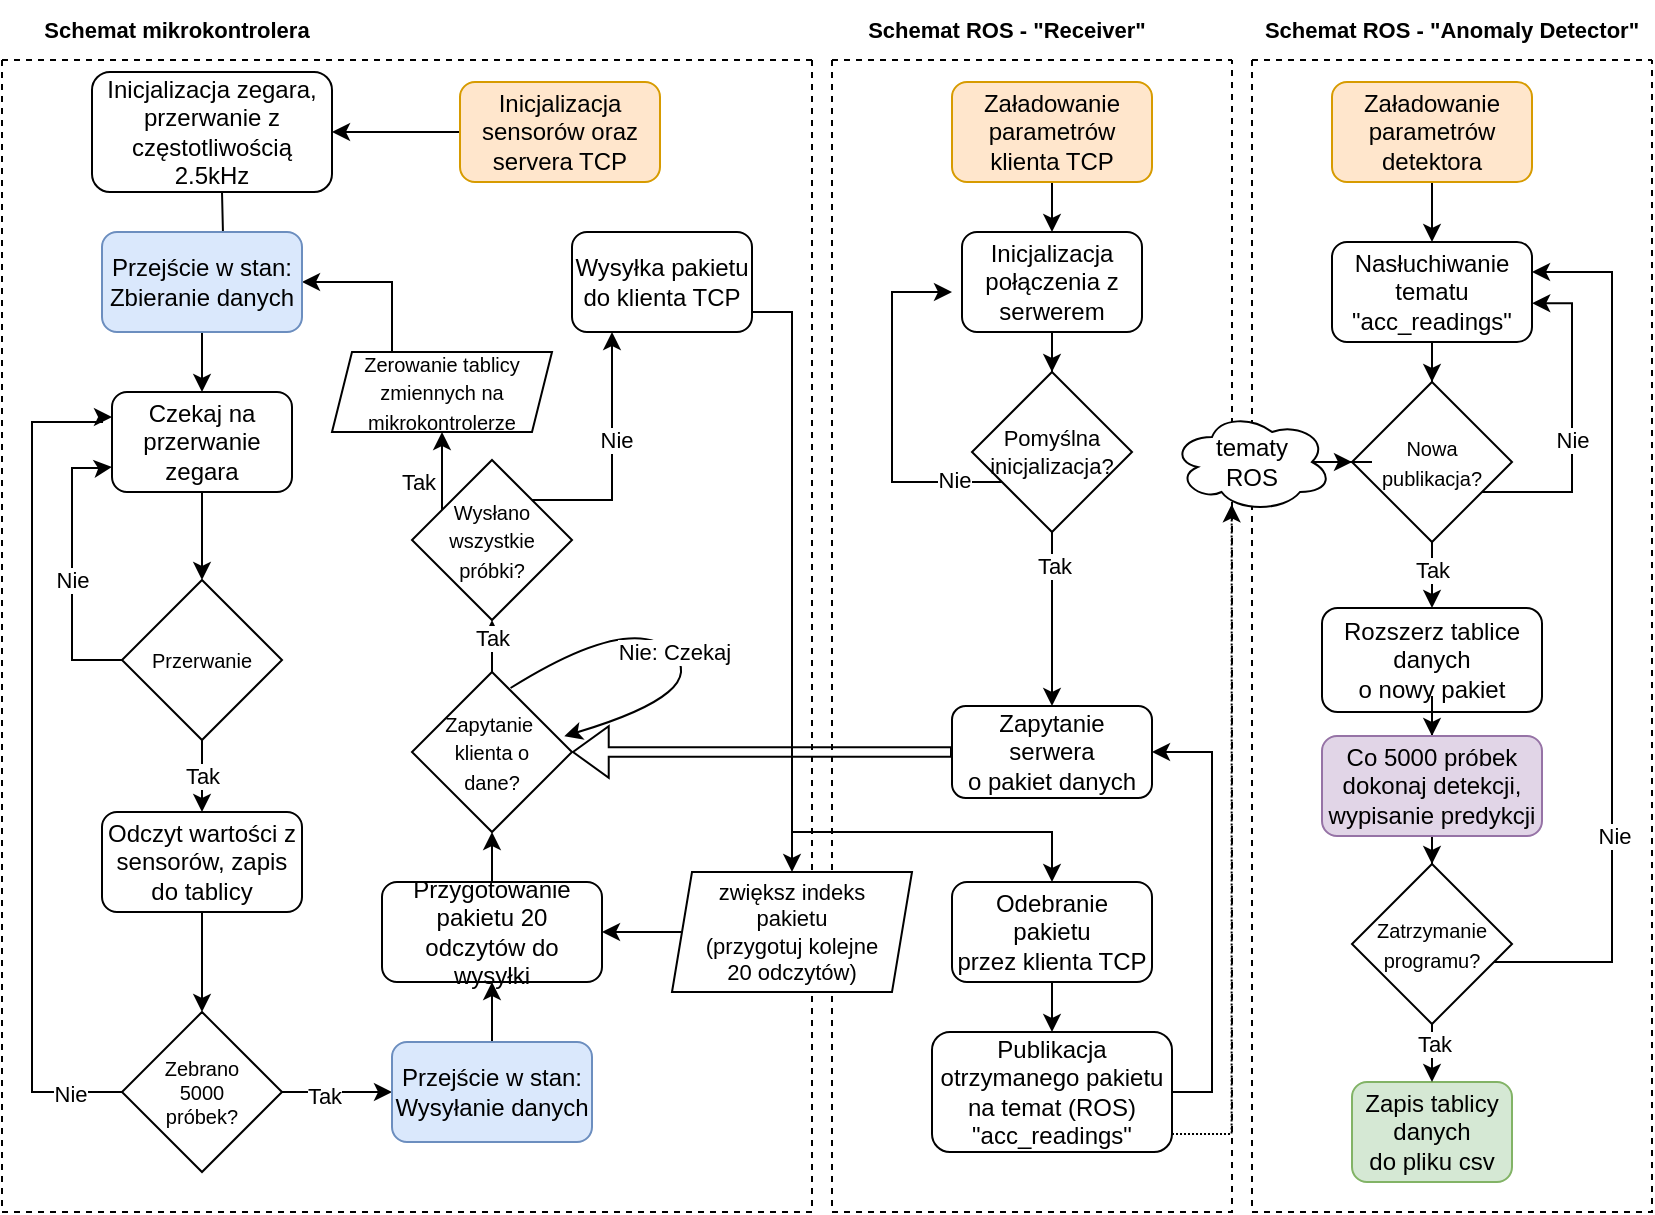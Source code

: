 <mxfile version="22.1.16" type="github">
  <diagram name="Page-1" id="szuRNDVLsLvM3TpF7tbm">
    <mxGraphModel dx="1434" dy="822" grid="1" gridSize="10" guides="1" tooltips="1" connect="1" arrows="1" fold="1" page="1" pageScale="1" pageWidth="827" pageHeight="1169" math="0" shadow="0">
      <root>
        <mxCell id="0" />
        <mxCell id="1" parent="0" />
        <mxCell id="YvhHN6MGzsYrN-ffTxQS-4" value="" style="swimlane;startSize=0;dashed=1;" vertex="1" parent="1">
          <mxGeometry y="154" width="405" height="576" as="geometry">
            <mxRectangle x="710" y="154" width="50" height="40" as="alternateBounds" />
          </mxGeometry>
        </mxCell>
        <mxCell id="YvhHN6MGzsYrN-ffTxQS-2" value="" style="swimlane;startSize=0;dashed=1;" vertex="1" parent="1">
          <mxGeometry x="415" y="154" width="200" height="576" as="geometry">
            <mxRectangle x="710" y="154" width="50" height="40" as="alternateBounds" />
          </mxGeometry>
        </mxCell>
        <mxCell id="YvhHN6MGzsYrN-ffTxQS-1" value="" style="swimlane;startSize=0;dashed=1;" vertex="1" parent="1">
          <mxGeometry x="625" y="154" width="200" height="576" as="geometry">
            <mxRectangle x="710" y="154" width="50" height="40" as="alternateBounds" />
          </mxGeometry>
        </mxCell>
        <mxCell id="pE1P7HuGi9HatpFTLg0J-5" value="" style="edgeStyle=orthogonalEdgeStyle;rounded=0;orthogonalLoop=1;jettySize=auto;html=1;" parent="1" source="pE1P7HuGi9HatpFTLg0J-1" target="pE1P7HuGi9HatpFTLg0J-4" edge="1">
          <mxGeometry relative="1" as="geometry" />
        </mxCell>
        <mxCell id="pE1P7HuGi9HatpFTLg0J-1" value="Inicjalizacja&lt;br&gt;&lt;div&gt;sensorów oraz&lt;/div&gt;&lt;div&gt;servera TCP&lt;br&gt;&lt;/div&gt;" style="rounded=1;whiteSpace=wrap;html=1;fillColor=#ffe6cc;strokeColor=#d79b00;" parent="1" vertex="1">
          <mxGeometry x="229" y="165" width="100" height="50" as="geometry" />
        </mxCell>
        <mxCell id="pE1P7HuGi9HatpFTLg0J-65" style="edgeStyle=orthogonalEdgeStyle;rounded=0;orthogonalLoop=1;jettySize=auto;html=1;entryX=0.5;entryY=0;entryDx=0;entryDy=0;" parent="1" source="pE1P7HuGi9HatpFTLg0J-2" target="pE1P7HuGi9HatpFTLg0J-35" edge="1">
          <mxGeometry relative="1" as="geometry" />
        </mxCell>
        <mxCell id="pE1P7HuGi9HatpFTLg0J-2" value="Załadowanie&lt;br&gt;parametrów klienta TCP" style="rounded=1;whiteSpace=wrap;html=1;fillColor=#ffe6cc;strokeColor=#d79b00;" parent="1" vertex="1">
          <mxGeometry x="475" y="165" width="100" height="50" as="geometry" />
        </mxCell>
        <mxCell id="pE1P7HuGi9HatpFTLg0J-84" style="edgeStyle=orthogonalEdgeStyle;rounded=0;orthogonalLoop=1;jettySize=auto;html=1;entryX=0.5;entryY=0;entryDx=0;entryDy=0;" parent="1" source="pE1P7HuGi9HatpFTLg0J-3" target="pE1P7HuGi9HatpFTLg0J-67" edge="1">
          <mxGeometry relative="1" as="geometry" />
        </mxCell>
        <mxCell id="pE1P7HuGi9HatpFTLg0J-3" value="Załadowanie parametrów&lt;br&gt;detektora" style="rounded=1;whiteSpace=wrap;html=1;fillColor=#ffe6cc;strokeColor=#d79b00;" parent="1" vertex="1">
          <mxGeometry x="665" y="165" width="100" height="50" as="geometry" />
        </mxCell>
        <mxCell id="pE1P7HuGi9HatpFTLg0J-9" value="" style="edgeStyle=orthogonalEdgeStyle;rounded=0;orthogonalLoop=1;jettySize=auto;html=1;" parent="1" source="pE1P7HuGi9HatpFTLg0J-57" target="pE1P7HuGi9HatpFTLg0J-8" edge="1">
          <mxGeometry relative="1" as="geometry" />
        </mxCell>
        <mxCell id="pE1P7HuGi9HatpFTLg0J-4" value="&lt;div&gt;Inicjalizacja zegara,&lt;/div&gt;&lt;div&gt;przerwanie z&lt;/div&gt;&lt;div&gt;częstotliwością 2.5kHz&lt;br&gt;&lt;/div&gt;" style="rounded=1;whiteSpace=wrap;html=1;" parent="1" vertex="1">
          <mxGeometry x="45" y="160" width="120" height="60" as="geometry" />
        </mxCell>
        <mxCell id="pE1P7HuGi9HatpFTLg0J-11" value="" style="edgeStyle=orthogonalEdgeStyle;rounded=0;orthogonalLoop=1;jettySize=auto;html=1;" parent="1" source="pE1P7HuGi9HatpFTLg0J-8" target="pE1P7HuGi9HatpFTLg0J-10" edge="1">
          <mxGeometry relative="1" as="geometry" />
        </mxCell>
        <mxCell id="pE1P7HuGi9HatpFTLg0J-8" value="Czekaj na przerwanie&lt;br&gt;zegara" style="rounded=1;whiteSpace=wrap;html=1;" parent="1" vertex="1">
          <mxGeometry x="55" y="320" width="90" height="50" as="geometry" />
        </mxCell>
        <mxCell id="pE1P7HuGi9HatpFTLg0J-12" style="edgeStyle=orthogonalEdgeStyle;rounded=0;orthogonalLoop=1;jettySize=auto;html=1;entryX=0;entryY=0.75;entryDx=0;entryDy=0;exitX=0;exitY=0.5;exitDx=0;exitDy=0;" parent="1" source="pE1P7HuGi9HatpFTLg0J-10" target="pE1P7HuGi9HatpFTLg0J-8" edge="1">
          <mxGeometry relative="1" as="geometry">
            <Array as="points">
              <mxPoint x="35" y="454" />
              <mxPoint x="35" y="358" />
              <mxPoint x="50" y="358" />
            </Array>
          </mxGeometry>
        </mxCell>
        <mxCell id="pE1P7HuGi9HatpFTLg0J-13" value="Nie" style="edgeLabel;html=1;align=center;verticalAlign=middle;resizable=0;points=[];" parent="pE1P7HuGi9HatpFTLg0J-12" vertex="1" connectable="0">
          <mxGeometry x="-0.071" relative="1" as="geometry">
            <mxPoint as="offset" />
          </mxGeometry>
        </mxCell>
        <mxCell id="pE1P7HuGi9HatpFTLg0J-15" value="" style="edgeStyle=orthogonalEdgeStyle;rounded=0;orthogonalLoop=1;jettySize=auto;html=1;" parent="1" source="pE1P7HuGi9HatpFTLg0J-10" target="pE1P7HuGi9HatpFTLg0J-14" edge="1">
          <mxGeometry relative="1" as="geometry" />
        </mxCell>
        <mxCell id="pE1P7HuGi9HatpFTLg0J-18" value="Tak" style="edgeLabel;html=1;align=center;verticalAlign=middle;resizable=0;points=[];" parent="pE1P7HuGi9HatpFTLg0J-15" vertex="1" connectable="0">
          <mxGeometry x="0.691" y="2" relative="1" as="geometry">
            <mxPoint x="-2" y="-11" as="offset" />
          </mxGeometry>
        </mxCell>
        <mxCell id="pE1P7HuGi9HatpFTLg0J-10" value="&lt;font style=&quot;font-size: 10px;&quot;&gt;Przerwanie&lt;/font&gt;" style="rhombus;whiteSpace=wrap;html=1;" parent="1" vertex="1">
          <mxGeometry x="60" y="414" width="80" height="80" as="geometry" />
        </mxCell>
        <mxCell id="pE1P7HuGi9HatpFTLg0J-17" value="" style="edgeStyle=orthogonalEdgeStyle;rounded=0;orthogonalLoop=1;jettySize=auto;html=1;" parent="1" source="pE1P7HuGi9HatpFTLg0J-14" target="pE1P7HuGi9HatpFTLg0J-16" edge="1">
          <mxGeometry relative="1" as="geometry" />
        </mxCell>
        <mxCell id="pE1P7HuGi9HatpFTLg0J-14" value="&lt;div&gt;Odczyt wartości z &lt;br&gt;&lt;/div&gt;&lt;div&gt;sensorów, zapis do tablicy&lt;br&gt;&lt;/div&gt;" style="rounded=1;whiteSpace=wrap;html=1;" parent="1" vertex="1">
          <mxGeometry x="50" y="530" width="100" height="50" as="geometry" />
        </mxCell>
        <mxCell id="pE1P7HuGi9HatpFTLg0J-19" style="edgeStyle=orthogonalEdgeStyle;rounded=0;orthogonalLoop=1;jettySize=auto;html=1;entryX=0;entryY=0.25;entryDx=0;entryDy=0;" parent="1" source="pE1P7HuGi9HatpFTLg0J-16" target="pE1P7HuGi9HatpFTLg0J-8" edge="1">
          <mxGeometry relative="1" as="geometry">
            <Array as="points">
              <mxPoint x="15" y="670" />
              <mxPoint x="15" y="335" />
              <mxPoint x="50" y="335" />
            </Array>
          </mxGeometry>
        </mxCell>
        <mxCell id="pE1P7HuGi9HatpFTLg0J-20" value="Nie" style="edgeLabel;html=1;align=center;verticalAlign=middle;resizable=0;points=[];" parent="pE1P7HuGi9HatpFTLg0J-19" vertex="1" connectable="0">
          <mxGeometry x="-0.875" y="1" relative="1" as="geometry">
            <mxPoint as="offset" />
          </mxGeometry>
        </mxCell>
        <mxCell id="pE1P7HuGi9HatpFTLg0J-22" value="" style="edgeStyle=orthogonalEdgeStyle;rounded=0;orthogonalLoop=1;jettySize=auto;html=1;" parent="1" source="pE1P7HuGi9HatpFTLg0J-16" target="pE1P7HuGi9HatpFTLg0J-21" edge="1">
          <mxGeometry relative="1" as="geometry" />
        </mxCell>
        <mxCell id="pE1P7HuGi9HatpFTLg0J-23" value="Tak" style="edgeLabel;html=1;align=center;verticalAlign=middle;resizable=0;points=[];" parent="pE1P7HuGi9HatpFTLg0J-22" vertex="1" connectable="0">
          <mxGeometry x="-0.257" y="-2" relative="1" as="geometry">
            <mxPoint as="offset" />
          </mxGeometry>
        </mxCell>
        <mxCell id="pE1P7HuGi9HatpFTLg0J-16" value="&lt;div style=&quot;font-size: 10px;&quot;&gt;&lt;font style=&quot;font-size: 10px;&quot;&gt;Zebrano&lt;/font&gt;&lt;/div&gt;&lt;div style=&quot;font-size: 10px;&quot;&gt;&lt;font style=&quot;font-size: 10px;&quot;&gt;5000&lt;/font&gt;&lt;/div&gt;&lt;div style=&quot;font-size: 10px;&quot;&gt;&lt;font style=&quot;font-size: 10px;&quot;&gt;próbek?&lt;font style=&quot;font-size: 10px;&quot;&gt;&lt;br&gt;&lt;/font&gt;&lt;/font&gt;&lt;/div&gt;" style="rhombus;whiteSpace=wrap;html=1;" parent="1" vertex="1">
          <mxGeometry x="60" y="630" width="80" height="80" as="geometry" />
        </mxCell>
        <mxCell id="pE1P7HuGi9HatpFTLg0J-25" value="" style="edgeStyle=orthogonalEdgeStyle;rounded=0;orthogonalLoop=1;jettySize=auto;html=1;" parent="1" source="pE1P7HuGi9HatpFTLg0J-21" target="pE1P7HuGi9HatpFTLg0J-24" edge="1">
          <mxGeometry relative="1" as="geometry" />
        </mxCell>
        <mxCell id="pE1P7HuGi9HatpFTLg0J-21" value="&lt;div&gt;Przejście w stan:&lt;/div&gt;&lt;div&gt;Wysyłanie danych&lt;br&gt;&lt;/div&gt;" style="rounded=1;whiteSpace=wrap;html=1;fillColor=#dae8fc;strokeColor=#6c8ebf;" parent="1" vertex="1">
          <mxGeometry x="195" y="645" width="100" height="50" as="geometry" />
        </mxCell>
        <mxCell id="pE1P7HuGi9HatpFTLg0J-30" value="" style="edgeStyle=orthogonalEdgeStyle;rounded=0;orthogonalLoop=1;jettySize=auto;html=1;" parent="1" source="pE1P7HuGi9HatpFTLg0J-24" target="pE1P7HuGi9HatpFTLg0J-29" edge="1">
          <mxGeometry relative="1" as="geometry" />
        </mxCell>
        <mxCell id="pE1P7HuGi9HatpFTLg0J-24" value="Przygotowanie pakietu 20 odczytów do wysyłki" style="rounded=1;whiteSpace=wrap;html=1;" parent="1" vertex="1">
          <mxGeometry x="190" y="565" width="110" height="50" as="geometry" />
        </mxCell>
        <mxCell id="pE1P7HuGi9HatpFTLg0J-34" value="" style="edgeStyle=orthogonalEdgeStyle;rounded=0;orthogonalLoop=1;jettySize=auto;html=1;exitX=1;exitY=0;exitDx=0;exitDy=0;" parent="1" source="pE1P7HuGi9HatpFTLg0J-53" target="pE1P7HuGi9HatpFTLg0J-33" edge="1">
          <mxGeometry relative="1" as="geometry">
            <Array as="points">
              <mxPoint x="305" y="374" />
            </Array>
          </mxGeometry>
        </mxCell>
        <mxCell id="pE1P7HuGi9HatpFTLg0J-42" value="Nie" style="edgeLabel;html=1;align=center;verticalAlign=middle;resizable=0;points=[];" parent="pE1P7HuGi9HatpFTLg0J-34" vertex="1" connectable="0">
          <mxGeometry x="0.133" y="-2" relative="1" as="geometry">
            <mxPoint as="offset" />
          </mxGeometry>
        </mxCell>
        <mxCell id="pE1P7HuGi9HatpFTLg0J-29" value="&lt;div&gt;&lt;font style=&quot;font-size: 10px;&quot;&gt;Zapytanie&amp;nbsp;&lt;/font&gt;&lt;/div&gt;&lt;div&gt;&lt;font style=&quot;font-size: 10px;&quot;&gt;klienta o &lt;/font&gt;&lt;/div&gt;&lt;font style=&quot;font-size: 10px;&quot;&gt;dane?&lt;br&gt;&lt;/font&gt;" style="rhombus;whiteSpace=wrap;html=1;" parent="1" vertex="1">
          <mxGeometry x="205" y="460" width="80" height="80" as="geometry" />
        </mxCell>
        <mxCell id="pE1P7HuGi9HatpFTLg0J-31" value="" style="curved=1;endArrow=classic;html=1;rounded=0;exitX=0.616;exitY=0.1;exitDx=0;exitDy=0;entryX=0.952;entryY=0.401;entryDx=0;entryDy=0;entryPerimeter=0;exitPerimeter=0;" parent="1" source="pE1P7HuGi9HatpFTLg0J-29" target="pE1P7HuGi9HatpFTLg0J-29" edge="1">
          <mxGeometry width="50" height="50" relative="1" as="geometry">
            <mxPoint x="315" y="440" as="sourcePoint" />
            <mxPoint x="365" y="390" as="targetPoint" />
            <Array as="points">
              <mxPoint x="315" y="430" />
              <mxPoint x="355" y="470" />
            </Array>
          </mxGeometry>
        </mxCell>
        <mxCell id="pE1P7HuGi9HatpFTLg0J-32" value="Nie: Czekaj" style="edgeLabel;html=1;align=center;verticalAlign=middle;resizable=0;points=[];" parent="pE1P7HuGi9HatpFTLg0J-31" vertex="1" connectable="0">
          <mxGeometry x="-0.026" y="1" relative="1" as="geometry">
            <mxPoint as="offset" />
          </mxGeometry>
        </mxCell>
        <mxCell id="pE1P7HuGi9HatpFTLg0J-46" style="edgeStyle=orthogonalEdgeStyle;rounded=0;orthogonalLoop=1;jettySize=auto;html=1;entryX=0.5;entryY=0;entryDx=0;entryDy=0;" parent="1" source="pE1P7HuGi9HatpFTLg0J-33" target="pE1P7HuGi9HatpFTLg0J-45" edge="1">
          <mxGeometry relative="1" as="geometry">
            <Array as="points">
              <mxPoint x="395" y="280" />
              <mxPoint x="395" y="540" />
              <mxPoint x="525" y="540" />
            </Array>
          </mxGeometry>
        </mxCell>
        <mxCell id="pE1P7HuGi9HatpFTLg0J-48" style="edgeStyle=orthogonalEdgeStyle;rounded=0;orthogonalLoop=1;jettySize=auto;html=1;exitX=1;exitY=0.5;exitDx=0;exitDy=0;entryX=0.5;entryY=0;entryDx=0;entryDy=0;" parent="1" source="pE1P7HuGi9HatpFTLg0J-33" target="pE1P7HuGi9HatpFTLg0J-47" edge="1">
          <mxGeometry relative="1" as="geometry">
            <Array as="points">
              <mxPoint x="355" y="265" />
              <mxPoint x="355" y="280" />
              <mxPoint x="395" y="280" />
            </Array>
          </mxGeometry>
        </mxCell>
        <mxCell id="pE1P7HuGi9HatpFTLg0J-33" value="&lt;div&gt;Wysyłka pakietu&lt;/div&gt;&lt;div&gt;do klienta TCP&lt;/div&gt;" style="rounded=1;whiteSpace=wrap;html=1;" parent="1" vertex="1">
          <mxGeometry x="285" y="240" width="90" height="50" as="geometry" />
        </mxCell>
        <mxCell id="pE1P7HuGi9HatpFTLg0J-37" value="" style="edgeStyle=orthogonalEdgeStyle;rounded=0;orthogonalLoop=1;jettySize=auto;html=1;" parent="1" source="pE1P7HuGi9HatpFTLg0J-35" target="pE1P7HuGi9HatpFTLg0J-36" edge="1">
          <mxGeometry relative="1" as="geometry" />
        </mxCell>
        <mxCell id="pE1P7HuGi9HatpFTLg0J-35" value="Inicjalizacja połączenia z serwerem" style="rounded=1;whiteSpace=wrap;html=1;" parent="1" vertex="1">
          <mxGeometry x="480" y="240" width="90" height="50" as="geometry" />
        </mxCell>
        <mxCell id="pE1P7HuGi9HatpFTLg0J-38" style="edgeStyle=orthogonalEdgeStyle;rounded=0;orthogonalLoop=1;jettySize=auto;html=1;" parent="1" source="pE1P7HuGi9HatpFTLg0J-36" edge="1">
          <mxGeometry relative="1" as="geometry">
            <mxPoint x="475" y="270" as="targetPoint" />
            <Array as="points">
              <mxPoint x="445" y="365" />
              <mxPoint x="445" y="270" />
            </Array>
          </mxGeometry>
        </mxCell>
        <mxCell id="pE1P7HuGi9HatpFTLg0J-39" value="Nie" style="edgeLabel;html=1;align=center;verticalAlign=middle;resizable=0;points=[];" parent="pE1P7HuGi9HatpFTLg0J-38" vertex="1" connectable="0">
          <mxGeometry x="-0.733" y="-1" relative="1" as="geometry">
            <mxPoint as="offset" />
          </mxGeometry>
        </mxCell>
        <mxCell id="pE1P7HuGi9HatpFTLg0J-43" value="" style="edgeStyle=orthogonalEdgeStyle;rounded=0;orthogonalLoop=1;jettySize=auto;html=1;" parent="1" source="pE1P7HuGi9HatpFTLg0J-36" target="pE1P7HuGi9HatpFTLg0J-40" edge="1">
          <mxGeometry relative="1" as="geometry" />
        </mxCell>
        <mxCell id="pE1P7HuGi9HatpFTLg0J-44" value="Tak" style="edgeLabel;html=1;align=center;verticalAlign=middle;resizable=0;points=[];" parent="pE1P7HuGi9HatpFTLg0J-43" vertex="1" connectable="0">
          <mxGeometry x="-0.608" y="1" relative="1" as="geometry">
            <mxPoint as="offset" />
          </mxGeometry>
        </mxCell>
        <mxCell id="pE1P7HuGi9HatpFTLg0J-36" value="&lt;div style=&quot;font-size: 11px;&quot;&gt;&lt;font style=&quot;font-size: 11px;&quot;&gt;Pomyślna&lt;/font&gt;&lt;/div&gt;&lt;div style=&quot;font-size: 11px;&quot;&gt;&lt;font style=&quot;font-size: 11px;&quot;&gt;inicjalizacja?&lt;font style=&quot;font-size: 11px;&quot;&gt;&lt;br&gt;&lt;/font&gt;&lt;/font&gt;&lt;/div&gt;" style="rhombus;whiteSpace=wrap;html=1;" parent="1" vertex="1">
          <mxGeometry x="485" y="310" width="80" height="80" as="geometry" />
        </mxCell>
        <mxCell id="pE1P7HuGi9HatpFTLg0J-41" value="" style="edgeStyle=orthogonalEdgeStyle;rounded=0;orthogonalLoop=1;jettySize=auto;html=1;shape=flexArrow;width=4.828;endSize=5.621;" parent="1" source="pE1P7HuGi9HatpFTLg0J-40" target="pE1P7HuGi9HatpFTLg0J-29" edge="1">
          <mxGeometry relative="1" as="geometry" />
        </mxCell>
        <mxCell id="pE1P7HuGi9HatpFTLg0J-40" value="&lt;div&gt;Zapytanie serwera&lt;/div&gt;&lt;div&gt;o pakiet danych&lt;br&gt;&lt;/div&gt;" style="rounded=1;whiteSpace=wrap;html=1;" parent="1" vertex="1">
          <mxGeometry x="475" y="477" width="100" height="46" as="geometry" />
        </mxCell>
        <mxCell id="pE1P7HuGi9HatpFTLg0J-51" value="" style="edgeStyle=orthogonalEdgeStyle;rounded=0;orthogonalLoop=1;jettySize=auto;html=1;" parent="1" source="pE1P7HuGi9HatpFTLg0J-45" target="pE1P7HuGi9HatpFTLg0J-50" edge="1">
          <mxGeometry relative="1" as="geometry" />
        </mxCell>
        <mxCell id="pE1P7HuGi9HatpFTLg0J-45" value="Odebranie pakietu&lt;br&gt;przez klienta TCP" style="rounded=1;whiteSpace=wrap;html=1;" parent="1" vertex="1">
          <mxGeometry x="475" y="565" width="100" height="50" as="geometry" />
        </mxCell>
        <mxCell id="pE1P7HuGi9HatpFTLg0J-49" value="" style="edgeStyle=orthogonalEdgeStyle;rounded=0;orthogonalLoop=1;jettySize=auto;html=1;" parent="1" source="pE1P7HuGi9HatpFTLg0J-47" target="pE1P7HuGi9HatpFTLg0J-24" edge="1">
          <mxGeometry relative="1" as="geometry" />
        </mxCell>
        <mxCell id="pE1P7HuGi9HatpFTLg0J-47" value="&lt;div style=&quot;font-size: 11px;&quot;&gt;&lt;font style=&quot;font-size: 11px;&quot;&gt;zwiększ indeks&lt;/font&gt;&lt;/div&gt;&lt;div style=&quot;font-size: 11px;&quot;&gt;&lt;font style=&quot;font-size: 11px;&quot;&gt;pakietu&lt;br&gt;(przygotuj kolejne&lt;/font&gt;&lt;/div&gt;&lt;div style=&quot;font-size: 11px;&quot;&gt;&lt;font style=&quot;font-size: 11px;&quot;&gt;20 odczytów)&lt;font style=&quot;font-size: 11px;&quot;&gt;&lt;br&gt;&lt;/font&gt;&lt;/font&gt;&lt;/div&gt;" style="shape=parallelogram;perimeter=parallelogramPerimeter;whiteSpace=wrap;html=1;fixedSize=1;size=10.0;" parent="1" vertex="1">
          <mxGeometry x="335" y="560" width="120" height="60" as="geometry" />
        </mxCell>
        <mxCell id="pE1P7HuGi9HatpFTLg0J-52" style="edgeStyle=orthogonalEdgeStyle;rounded=0;orthogonalLoop=1;jettySize=auto;html=1;entryX=1;entryY=0.5;entryDx=0;entryDy=0;" parent="1" source="pE1P7HuGi9HatpFTLg0J-50" target="pE1P7HuGi9HatpFTLg0J-40" edge="1">
          <mxGeometry relative="1" as="geometry">
            <Array as="points">
              <mxPoint x="605" y="670" />
              <mxPoint x="605" y="500" />
            </Array>
          </mxGeometry>
        </mxCell>
        <mxCell id="pE1P7HuGi9HatpFTLg0J-50" value="&lt;div&gt;Publikacja otrzymanego pakietu&lt;/div&gt;&lt;div&gt;na temat (ROS) &quot;acc_readings&quot;&lt;br&gt;&lt;/div&gt;" style="rounded=1;whiteSpace=wrap;html=1;" parent="1" vertex="1">
          <mxGeometry x="465" y="640" width="120" height="60" as="geometry" />
        </mxCell>
        <mxCell id="pE1P7HuGi9HatpFTLg0J-54" value="" style="edgeStyle=orthogonalEdgeStyle;rounded=0;orthogonalLoop=1;jettySize=auto;html=1;" parent="1" source="pE1P7HuGi9HatpFTLg0J-29" target="pE1P7HuGi9HatpFTLg0J-53" edge="1">
          <mxGeometry relative="1" as="geometry">
            <mxPoint x="295" y="414" as="sourcePoint" />
            <mxPoint x="295" y="300" as="targetPoint" />
          </mxGeometry>
        </mxCell>
        <mxCell id="pE1P7HuGi9HatpFTLg0J-56" value="Tak" style="edgeLabel;html=1;align=center;verticalAlign=middle;resizable=0;points=[];" parent="pE1P7HuGi9HatpFTLg0J-54" vertex="1" connectable="0">
          <mxGeometry x="-0.354" relative="1" as="geometry">
            <mxPoint as="offset" />
          </mxGeometry>
        </mxCell>
        <mxCell id="pE1P7HuGi9HatpFTLg0J-59" style="edgeStyle=orthogonalEdgeStyle;rounded=0;orthogonalLoop=1;jettySize=auto;html=1;entryX=1;entryY=0.5;entryDx=0;entryDy=0;exitX=0.5;exitY=0;exitDx=0;exitDy=0;" parent="1" source="pE1P7HuGi9HatpFTLg0J-63" target="pE1P7HuGi9HatpFTLg0J-57" edge="1">
          <mxGeometry relative="1" as="geometry">
            <Array as="points">
              <mxPoint x="195" y="300" />
              <mxPoint x="195" y="265" />
            </Array>
          </mxGeometry>
        </mxCell>
        <mxCell id="pE1P7HuGi9HatpFTLg0J-53" value="&lt;font style=&quot;font-size: 10px;&quot;&gt;Wysłano&lt;br&gt;wszystkie&lt;br&gt;próbki?&lt;/font&gt;" style="rhombus;whiteSpace=wrap;html=1;" parent="1" vertex="1">
          <mxGeometry x="205" y="354" width="80" height="80" as="geometry" />
        </mxCell>
        <mxCell id="pE1P7HuGi9HatpFTLg0J-58" value="" style="edgeStyle=orthogonalEdgeStyle;rounded=0;orthogonalLoop=1;jettySize=auto;html=1;" parent="1" target="pE1P7HuGi9HatpFTLg0J-57" edge="1">
          <mxGeometry relative="1" as="geometry">
            <mxPoint x="110" y="220" as="sourcePoint" />
            <mxPoint x="110" y="320" as="targetPoint" />
          </mxGeometry>
        </mxCell>
        <mxCell id="pE1P7HuGi9HatpFTLg0J-57" value="&lt;div&gt;Przejście w stan:&lt;/div&gt;&lt;div&gt;Zbieranie danych&lt;br&gt;&lt;/div&gt;" style="rounded=1;whiteSpace=wrap;html=1;fillColor=#dae8fc;strokeColor=#6c8ebf;" parent="1" vertex="1">
          <mxGeometry x="50" y="240" width="100" height="50" as="geometry" />
        </mxCell>
        <mxCell id="pE1P7HuGi9HatpFTLg0J-61" value="" style="edgeStyle=orthogonalEdgeStyle;rounded=0;orthogonalLoop=1;jettySize=auto;html=1;entryX=0.5;entryY=1;entryDx=0;entryDy=0;" parent="1" source="pE1P7HuGi9HatpFTLg0J-53" target="pE1P7HuGi9HatpFTLg0J-63" edge="1">
          <mxGeometry relative="1" as="geometry">
            <mxPoint x="255" y="374" as="sourcePoint" />
            <mxPoint x="205" y="390" as="targetPoint" />
            <Array as="points">
              <mxPoint x="220" y="370" />
            </Array>
          </mxGeometry>
        </mxCell>
        <mxCell id="pE1P7HuGi9HatpFTLg0J-62" value="Tak" style="edgeLabel;html=1;align=center;verticalAlign=middle;resizable=0;points=[];" parent="pE1P7HuGi9HatpFTLg0J-61" vertex="1" connectable="0">
          <mxGeometry x="-0.67" y="-2" relative="1" as="geometry">
            <mxPoint x="-14" y="-8" as="offset" />
          </mxGeometry>
        </mxCell>
        <mxCell id="pE1P7HuGi9HatpFTLg0J-63" value="&lt;font style=&quot;font-size: 10px;&quot;&gt;Zerowanie tablicy zmiennych na mikrokontrolerze&lt;br&gt;&lt;/font&gt;" style="shape=parallelogram;perimeter=parallelogramPerimeter;whiteSpace=wrap;html=1;fixedSize=1;size=10;" parent="1" vertex="1">
          <mxGeometry x="165" y="300" width="110" height="40" as="geometry" />
        </mxCell>
        <mxCell id="pE1P7HuGi9HatpFTLg0J-74" value="" style="edgeStyle=orthogonalEdgeStyle;rounded=0;orthogonalLoop=1;jettySize=auto;html=1;" parent="1" source="pE1P7HuGi9HatpFTLg0J-67" target="pE1P7HuGi9HatpFTLg0J-70" edge="1">
          <mxGeometry relative="1" as="geometry" />
        </mxCell>
        <mxCell id="pE1P7HuGi9HatpFTLg0J-67" value="&lt;div&gt;Nasłuchiwanie&lt;br&gt;&lt;/div&gt;&lt;div&gt;tematu&lt;br&gt;&quot;acc_readings&quot;&lt;br&gt;&lt;/div&gt;" style="rounded=1;whiteSpace=wrap;html=1;" parent="1" vertex="1">
          <mxGeometry x="665" y="245" width="100" height="50" as="geometry" />
        </mxCell>
        <mxCell id="pE1P7HuGi9HatpFTLg0J-75" style="edgeStyle=orthogonalEdgeStyle;rounded=0;orthogonalLoop=1;jettySize=auto;html=1;entryX=1.001;entryY=0.612;entryDx=0;entryDy=0;entryPerimeter=0;" parent="1" source="pE1P7HuGi9HatpFTLg0J-70" target="pE1P7HuGi9HatpFTLg0J-67" edge="1">
          <mxGeometry relative="1" as="geometry">
            <Array as="points">
              <mxPoint x="785" y="370" />
              <mxPoint x="785" y="276" />
            </Array>
          </mxGeometry>
        </mxCell>
        <mxCell id="pE1P7HuGi9HatpFTLg0J-76" value="Nie" style="edgeLabel;html=1;align=center;verticalAlign=middle;resizable=0;points=[];" parent="pE1P7HuGi9HatpFTLg0J-75" vertex="1" connectable="0">
          <mxGeometry x="-0.107" relative="1" as="geometry">
            <mxPoint as="offset" />
          </mxGeometry>
        </mxCell>
        <mxCell id="pE1P7HuGi9HatpFTLg0J-78" value="" style="edgeStyle=orthogonalEdgeStyle;rounded=0;orthogonalLoop=1;jettySize=auto;html=1;" parent="1" source="pE1P7HuGi9HatpFTLg0J-70" target="pE1P7HuGi9HatpFTLg0J-77" edge="1">
          <mxGeometry relative="1" as="geometry" />
        </mxCell>
        <mxCell id="pE1P7HuGi9HatpFTLg0J-86" value="Tak" style="edgeLabel;html=1;align=center;verticalAlign=middle;resizable=0;points=[];" parent="pE1P7HuGi9HatpFTLg0J-78" vertex="1" connectable="0">
          <mxGeometry x="0.65" relative="1" as="geometry">
            <mxPoint y="-11" as="offset" />
          </mxGeometry>
        </mxCell>
        <mxCell id="pE1P7HuGi9HatpFTLg0J-70" value="&lt;font style=&quot;font-size: 10px;&quot;&gt;Nowa publikacja?&lt;/font&gt;" style="rhombus;whiteSpace=wrap;html=1;" parent="1" vertex="1">
          <mxGeometry x="675" y="315" width="80" height="80" as="geometry" />
        </mxCell>
        <mxCell id="pE1P7HuGi9HatpFTLg0J-73" value="" style="edgeStyle=orthogonalEdgeStyle;rounded=0;orthogonalLoop=1;jettySize=auto;html=1;dashed=1;dashPattern=1 1;" parent="1" source="pE1P7HuGi9HatpFTLg0J-71" target="pE1P7HuGi9HatpFTLg0J-70" edge="1">
          <mxGeometry relative="1" as="geometry" />
        </mxCell>
        <mxCell id="pE1P7HuGi9HatpFTLg0J-71" value="tematy&lt;br&gt;ROS" style="ellipse;shape=cloud;whiteSpace=wrap;html=1;" parent="1" vertex="1">
          <mxGeometry x="585" y="330" width="80" height="50" as="geometry" />
        </mxCell>
        <mxCell id="pE1P7HuGi9HatpFTLg0J-72" style="edgeStyle=orthogonalEdgeStyle;rounded=0;orthogonalLoop=1;jettySize=auto;html=1;exitX=1;exitY=0.75;exitDx=0;exitDy=0;dashed=1;dashPattern=1 1;entryX=0.373;entryY=0.923;entryDx=0;entryDy=0;entryPerimeter=0;" parent="1" target="pE1P7HuGi9HatpFTLg0J-71" edge="1">
          <mxGeometry relative="1" as="geometry">
            <mxPoint x="585" y="691" as="sourcePoint" />
            <mxPoint x="615" y="389" as="targetPoint" />
            <Array as="points">
              <mxPoint x="615" y="691" />
            </Array>
          </mxGeometry>
        </mxCell>
        <mxCell id="pE1P7HuGi9HatpFTLg0J-80" value="" style="edgeStyle=orthogonalEdgeStyle;rounded=0;orthogonalLoop=1;jettySize=auto;html=1;entryX=0.5;entryY=0;entryDx=0;entryDy=0;" parent="1" source="pE1P7HuGi9HatpFTLg0J-91" target="pE1P7HuGi9HatpFTLg0J-82" edge="1">
          <mxGeometry relative="1" as="geometry">
            <mxPoint x="725" y="515" as="targetPoint" />
          </mxGeometry>
        </mxCell>
        <mxCell id="pE1P7HuGi9HatpFTLg0J-77" value="&lt;div&gt;Rozszerz tablice danych&lt;br&gt;&lt;/div&gt;&lt;div&gt;o nowy pakiet&lt;br&gt;&lt;/div&gt;" style="rounded=1;whiteSpace=wrap;html=1;" parent="1" vertex="1">
          <mxGeometry x="660" y="428" width="110" height="52" as="geometry" />
        </mxCell>
        <mxCell id="pE1P7HuGi9HatpFTLg0J-81" value="&lt;div&gt;Zapis tablicy danych&lt;/div&gt;&lt;div&gt;do pliku csv&lt;br&gt;&lt;/div&gt;" style="rounded=1;whiteSpace=wrap;html=1;fillColor=#d5e8d4;strokeColor=#82b366;" parent="1" vertex="1">
          <mxGeometry x="675" y="665" width="80" height="50" as="geometry" />
        </mxCell>
        <mxCell id="pE1P7HuGi9HatpFTLg0J-85" style="edgeStyle=orthogonalEdgeStyle;rounded=0;orthogonalLoop=1;jettySize=auto;html=1;" parent="1" source="pE1P7HuGi9HatpFTLg0J-82" edge="1">
          <mxGeometry relative="1" as="geometry">
            <mxPoint x="765" y="260" as="targetPoint" />
            <Array as="points">
              <mxPoint x="805" y="605" />
              <mxPoint x="805" y="260" />
            </Array>
          </mxGeometry>
        </mxCell>
        <mxCell id="pE1P7HuGi9HatpFTLg0J-88" value="Nie" style="edgeLabel;html=1;align=center;verticalAlign=middle;resizable=0;points=[];" parent="pE1P7HuGi9HatpFTLg0J-85" vertex="1" connectable="0">
          <mxGeometry x="-0.899" y="1" relative="1" as="geometry">
            <mxPoint x="37" y="-62" as="offset" />
          </mxGeometry>
        </mxCell>
        <mxCell id="pE1P7HuGi9HatpFTLg0J-94" value="" style="edgeStyle=orthogonalEdgeStyle;rounded=0;orthogonalLoop=1;jettySize=auto;html=1;" parent="1" source="pE1P7HuGi9HatpFTLg0J-82" target="pE1P7HuGi9HatpFTLg0J-81" edge="1">
          <mxGeometry relative="1" as="geometry" />
        </mxCell>
        <mxCell id="pE1P7HuGi9HatpFTLg0J-95" value="Tak" style="edgeLabel;html=1;align=center;verticalAlign=middle;resizable=0;points=[];" parent="pE1P7HuGi9HatpFTLg0J-94" vertex="1" connectable="0">
          <mxGeometry x="0.185" y="-1" relative="1" as="geometry">
            <mxPoint as="offset" />
          </mxGeometry>
        </mxCell>
        <mxCell id="pE1P7HuGi9HatpFTLg0J-82" value="&lt;font style=&quot;font-size: 10px;&quot;&gt;Zatrzymanie&lt;br&gt;programu?&lt;/font&gt;" style="rhombus;whiteSpace=wrap;html=1;" parent="1" vertex="1">
          <mxGeometry x="675" y="556" width="80" height="80" as="geometry" />
        </mxCell>
        <mxCell id="pE1P7HuGi9HatpFTLg0J-90" value="" style="edgeStyle=orthogonalEdgeStyle;rounded=0;orthogonalLoop=1;jettySize=auto;html=1;entryX=0.5;entryY=0;entryDx=0;entryDy=0;" parent="1" source="pE1P7HuGi9HatpFTLg0J-77" target="pE1P7HuGi9HatpFTLg0J-91" edge="1">
          <mxGeometry relative="1" as="geometry">
            <mxPoint x="725" y="499" as="sourcePoint" />
            <mxPoint x="725" y="601" as="targetPoint" />
          </mxGeometry>
        </mxCell>
        <mxCell id="pE1P7HuGi9HatpFTLg0J-91" value="Co 5000 próbek&lt;br&gt;&lt;div&gt;dokonaj detekcji,&lt;/div&gt;&lt;div&gt;wypisanie predykcji&lt;br&gt;&lt;/div&gt;" style="rounded=1;whiteSpace=wrap;html=1;fillColor=#e1d5e7;strokeColor=#9673a6;" parent="1" vertex="1">
          <mxGeometry x="660" y="492" width="110" height="50" as="geometry" />
        </mxCell>
        <mxCell id="YvhHN6MGzsYrN-ffTxQS-5" value="Schemat mikrokontrolera" style="text;html=1;strokeColor=none;fillColor=none;align=center;verticalAlign=middle;whiteSpace=wrap;rounded=0;fontStyle=1;fontSize=11;" vertex="1" parent="1">
          <mxGeometry y="124" width="175" height="30" as="geometry" />
        </mxCell>
        <mxCell id="YvhHN6MGzsYrN-ffTxQS-6" value="Schemat ROS - &quot;Receiver&quot;" style="text;html=1;strokeColor=none;fillColor=none;align=center;verticalAlign=middle;whiteSpace=wrap;rounded=0;fontStyle=1;fontSize=11;" vertex="1" parent="1">
          <mxGeometry x="415" y="124" width="175" height="30" as="geometry" />
        </mxCell>
        <mxCell id="YvhHN6MGzsYrN-ffTxQS-8" value="Schemat ROS - &quot;Anomaly Detector&quot;" style="text;html=1;strokeColor=none;fillColor=none;align=center;verticalAlign=middle;whiteSpace=wrap;rounded=0;fontStyle=1;fontSize=11;" vertex="1" parent="1">
          <mxGeometry x="625" y="124" width="200" height="30" as="geometry" />
        </mxCell>
      </root>
    </mxGraphModel>
  </diagram>
</mxfile>

